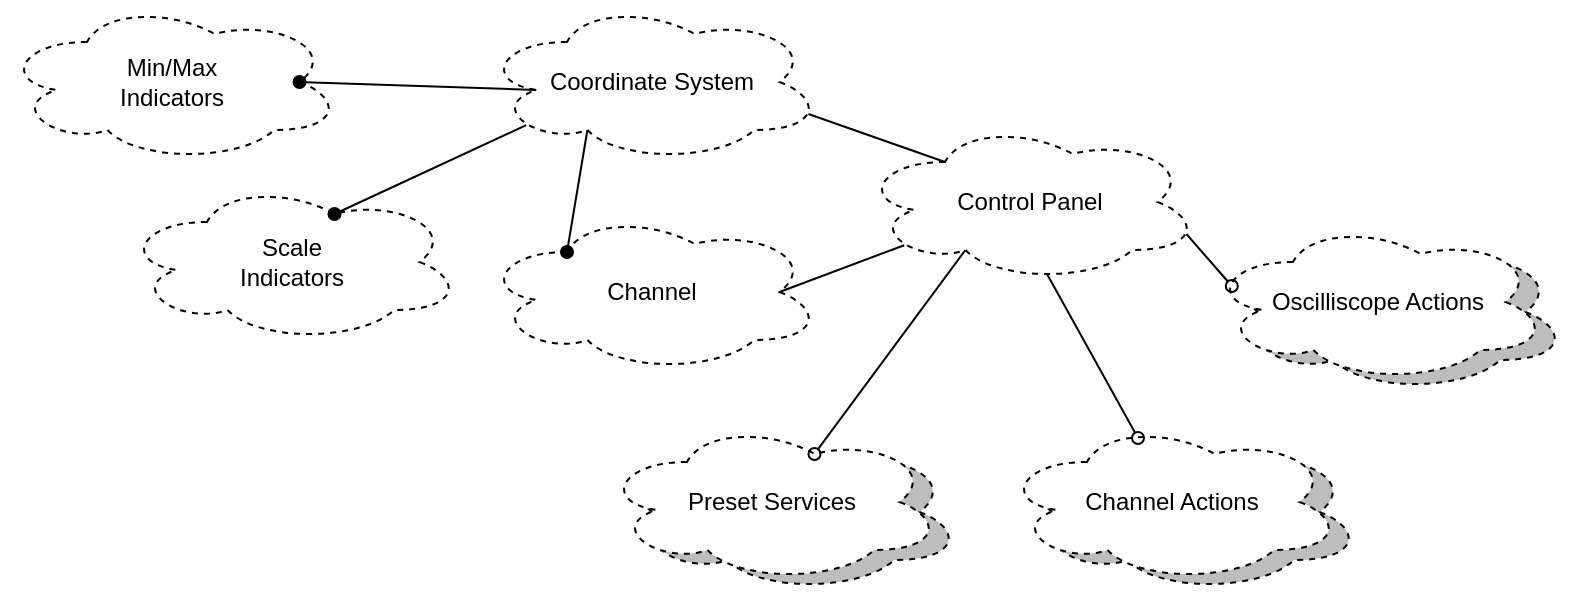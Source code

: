 <mxfile version="19.0.3" type="device"><diagram id="uFPW4MfTiorxut9zrn0u" name="Seite-1"><mxGraphModel dx="1422" dy="839" grid="1" gridSize="10" guides="1" tooltips="1" connect="1" arrows="1" fold="1" page="1" pageScale="1" pageWidth="827" pageHeight="1169" math="0" shadow="0"><root><mxCell id="0"/><mxCell id="1" parent="0"/><mxCell id="gHzVQDihcexLDZjKpPdp-1" value="Channel" style="ellipse;shape=cloud;whiteSpace=wrap;html=1;dashed=1;" vertex="1" parent="1"><mxGeometry x="262" y="135" width="170" height="80" as="geometry"/></mxCell><mxCell id="gHzVQDihcexLDZjKpPdp-2" value="" style="ellipse;shape=cloud;whiteSpace=wrap;html=1;dashed=1;fillColor=#BDBDBD;" vertex="1" parent="1"><mxGeometry x="532" y="245" width="170" height="80" as="geometry"/></mxCell><mxCell id="gHzVQDihcexLDZjKpPdp-3" value="Channel Actions" style="ellipse;shape=cloud;whiteSpace=wrap;html=1;dashed=1;" vertex="1" parent="1"><mxGeometry x="522" y="240" width="170" height="80" as="geometry"/></mxCell><mxCell id="gHzVQDihcexLDZjKpPdp-4" value="" style="ellipse;shape=cloud;whiteSpace=wrap;html=1;dashed=1;fillColor=#BDBDBD;" vertex="1" parent="1"><mxGeometry x="332" y="245" width="170" height="80" as="geometry"/></mxCell><mxCell id="gHzVQDihcexLDZjKpPdp-5" value="Preset Services" style="ellipse;shape=cloud;whiteSpace=wrap;html=1;dashed=1;" vertex="1" parent="1"><mxGeometry x="322" y="240" width="170" height="80" as="geometry"/></mxCell><mxCell id="gHzVQDihcexLDZjKpPdp-8" value="Coordinate System" style="ellipse;shape=cloud;whiteSpace=wrap;html=1;dashed=1;" vertex="1" parent="1"><mxGeometry x="262" y="30" width="170" height="80" as="geometry"/></mxCell><mxCell id="gHzVQDihcexLDZjKpPdp-10" value="" style="endArrow=none;html=1;rounded=0;startArrow=oval;startFill=1;entryX=0.31;entryY=0.8;entryDx=0;entryDy=0;entryPerimeter=0;exitX=0.25;exitY=0.25;exitDx=0;exitDy=0;exitPerimeter=0;" edge="1" parent="1" source="gHzVQDihcexLDZjKpPdp-1" target="gHzVQDihcexLDZjKpPdp-8"><mxGeometry width="50" height="50" relative="1" as="geometry"><mxPoint x="1072" y="500" as="sourcePoint"/><mxPoint x="1122" y="450" as="targetPoint"/></mxGeometry></mxCell><mxCell id="gHzVQDihcexLDZjKpPdp-12" value="" style="endArrow=none;html=1;rounded=0;startArrow=oval;startFill=0;entryX=0.55;entryY=0.95;entryDx=0;entryDy=0;entryPerimeter=0;exitX=0.4;exitY=0.1;exitDx=0;exitDy=0;exitPerimeter=0;" edge="1" parent="1" source="gHzVQDihcexLDZjKpPdp-3" target="gHzVQDihcexLDZjKpPdp-13"><mxGeometry width="50" height="50" relative="1" as="geometry"><mxPoint x="887" y="290" as="sourcePoint"/><mxPoint x="666" y="190" as="targetPoint"/></mxGeometry></mxCell><mxCell id="gHzVQDihcexLDZjKpPdp-13" value="Control Panel" style="ellipse;shape=cloud;whiteSpace=wrap;html=1;dashed=1;" vertex="1" parent="1"><mxGeometry x="451" y="90" width="170" height="80" as="geometry"/></mxCell><mxCell id="gHzVQDihcexLDZjKpPdp-14" value="" style="endArrow=none;html=1;rounded=0;startArrow=oval;startFill=0;entryX=0.31;entryY=0.8;entryDx=0;entryDy=0;entryPerimeter=0;exitX=0.625;exitY=0.2;exitDx=0;exitDy=0;exitPerimeter=0;" edge="1" parent="1" source="gHzVQDihcexLDZjKpPdp-5" target="gHzVQDihcexLDZjKpPdp-13"><mxGeometry width="50" height="50" relative="1" as="geometry"><mxPoint x="664.539" y="258.164" as="sourcePoint"/><mxPoint x="597.514" y="216.817" as="targetPoint"/></mxGeometry></mxCell><mxCell id="gHzVQDihcexLDZjKpPdp-15" value="" style="endArrow=none;html=1;rounded=0;exitX=0.875;exitY=0.5;exitDx=0;exitDy=0;exitPerimeter=0;entryX=0.13;entryY=0.77;entryDx=0;entryDy=0;entryPerimeter=0;" edge="1" parent="1" source="gHzVQDihcexLDZjKpPdp-1" target="gHzVQDihcexLDZjKpPdp-13"><mxGeometry width="50" height="50" relative="1" as="geometry"><mxPoint x="357" y="260" as="sourcePoint"/><mxPoint x="357" y="225" as="targetPoint"/></mxGeometry></mxCell><mxCell id="gHzVQDihcexLDZjKpPdp-16" value="" style="endArrow=none;html=1;rounded=0;entryX=0.25;entryY=0.25;entryDx=0;entryDy=0;entryPerimeter=0;exitX=0.96;exitY=0.7;exitDx=0;exitDy=0;exitPerimeter=0;" edge="1" parent="1" source="gHzVQDihcexLDZjKpPdp-8" target="gHzVQDihcexLDZjKpPdp-13"><mxGeometry width="50" height="50" relative="1" as="geometry"><mxPoint x="442" y="185" as="sourcePoint"/><mxPoint x="461" y="185" as="targetPoint"/></mxGeometry></mxCell><mxCell id="gHzVQDihcexLDZjKpPdp-17" value="Scale&lt;br&gt;Indicators" style="ellipse;shape=cloud;whiteSpace=wrap;html=1;dashed=1;" vertex="1" parent="1"><mxGeometry x="82" y="120" width="170" height="80" as="geometry"/></mxCell><mxCell id="gHzVQDihcexLDZjKpPdp-18" value="Min/Max&lt;br&gt;Indicators" style="ellipse;shape=cloud;whiteSpace=wrap;html=1;dashed=1;" vertex="1" parent="1"><mxGeometry x="22" y="30" width="170" height="80" as="geometry"/></mxCell><mxCell id="gHzVQDihcexLDZjKpPdp-19" value="" style="endArrow=none;html=1;rounded=0;startArrow=oval;startFill=1;exitX=0.625;exitY=0.2;exitDx=0;exitDy=0;exitPerimeter=0;entryX=0.13;entryY=0.77;entryDx=0;entryDy=0;entryPerimeter=0;" edge="1" parent="1" source="gHzVQDihcexLDZjKpPdp-17" target="gHzVQDihcexLDZjKpPdp-8"><mxGeometry width="50" height="50" relative="1" as="geometry"><mxPoint x="357" y="145" as="sourcePoint"/><mxPoint x="357" y="120" as="targetPoint"/></mxGeometry></mxCell><mxCell id="gHzVQDihcexLDZjKpPdp-20" value="" style="endArrow=none;html=1;rounded=0;startArrow=oval;startFill=1;exitX=0.875;exitY=0.5;exitDx=0;exitDy=0;exitPerimeter=0;entryX=0.16;entryY=0.55;entryDx=0;entryDy=0;entryPerimeter=0;" edge="1" parent="1" source="gHzVQDihcexLDZjKpPdp-18" target="gHzVQDihcexLDZjKpPdp-8"><mxGeometry width="50" height="50" relative="1" as="geometry"><mxPoint x="367" y="155" as="sourcePoint"/><mxPoint x="367" y="130" as="targetPoint"/></mxGeometry></mxCell><mxCell id="gHzVQDihcexLDZjKpPdp-21" value="" style="ellipse;shape=cloud;whiteSpace=wrap;html=1;dashed=1;fillColor=#BDBDBD;" vertex="1" parent="1"><mxGeometry x="635" y="145" width="170" height="80" as="geometry"/></mxCell><mxCell id="gHzVQDihcexLDZjKpPdp-22" value="Oscilliscope Actions" style="ellipse;shape=cloud;whiteSpace=wrap;html=1;dashed=1;" vertex="1" parent="1"><mxGeometry x="625" y="140" width="170" height="80" as="geometry"/></mxCell><mxCell id="gHzVQDihcexLDZjKpPdp-23" value="" style="endArrow=none;html=1;rounded=0;startArrow=oval;startFill=0;entryX=0.96;entryY=0.7;entryDx=0;entryDy=0;entryPerimeter=0;exitX=0.07;exitY=0.4;exitDx=0;exitDy=0;exitPerimeter=0;" edge="1" parent="1" source="gHzVQDihcexLDZjKpPdp-22" target="gHzVQDihcexLDZjKpPdp-13"><mxGeometry width="50" height="50" relative="1" as="geometry"><mxPoint x="600" y="258" as="sourcePoint"/><mxPoint x="554.5" y="176" as="targetPoint"/></mxGeometry></mxCell></root></mxGraphModel></diagram></mxfile>